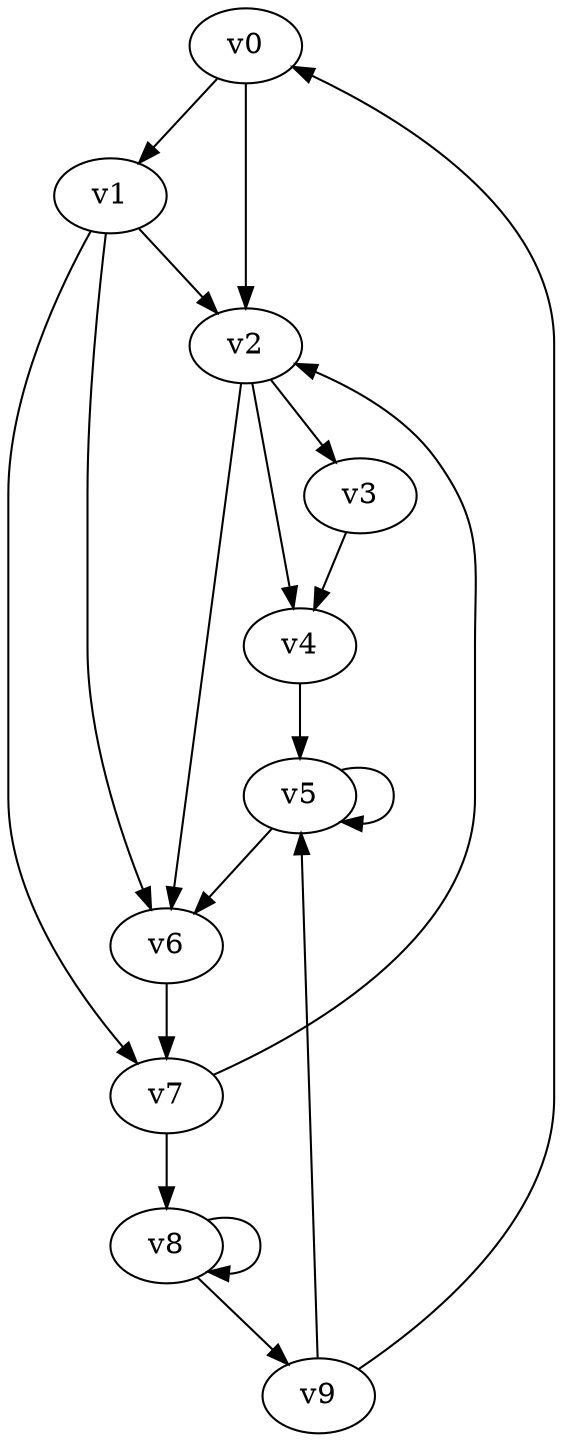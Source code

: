 digraph buchi_test012 {
    v0 [name="v0", player=0, priority=0];
    v1 [name="v1", player=1, priority=1];
    v2 [name="v2", player=0, priority=0];
    v3 [name="v3", player=1, priority=1];
    v4 [name="v4", player=1, priority=0];
    v5 [name="v5", player=0, priority=0];
    v6 [name="v6", player=1, priority=0];
    v7 [name="v7", player=1, priority=0];
    v8 [name="v8", player=1, priority=1];
    v9 [name="v9", player=1, priority=0];
    v3 -> v4;
    v9 -> v5;
    v0 -> v2;
    v8 -> v9;
    v1 -> v6;
    v4 -> v5;
    v5 -> v6;
    v0 -> v1;
    v8 -> v8;
    v2 -> v4;
    v1 -> v2;
    v6 -> v7;
    v9 -> v0;
    v5 -> v5;
    v2 -> v3;
    v1 -> v7;
    v2 -> v6;
    v7 -> v2;
    v7 -> v8;
}

